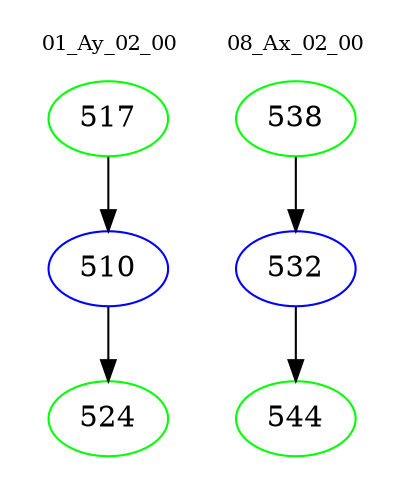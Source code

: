 digraph{
subgraph cluster_0 {
color = white
label = "01_Ay_02_00";
fontsize=10;
T0_517 [label="517", color="green"]
T0_517 -> T0_510 [color="black"]
T0_510 [label="510", color="blue"]
T0_510 -> T0_524 [color="black"]
T0_524 [label="524", color="green"]
}
subgraph cluster_1 {
color = white
label = "08_Ax_02_00";
fontsize=10;
T1_538 [label="538", color="green"]
T1_538 -> T1_532 [color="black"]
T1_532 [label="532", color="blue"]
T1_532 -> T1_544 [color="black"]
T1_544 [label="544", color="green"]
}
}
